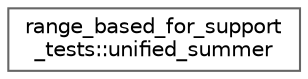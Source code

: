 digraph "类继承关系图"
{
 // LATEX_PDF_SIZE
  bgcolor="transparent";
  edge [fontname=Helvetica,fontsize=10,labelfontname=Helvetica,labelfontsize=10];
  node [fontname=Helvetica,fontsize=10,shape=box,height=0.2,width=0.4];
  rankdir="LR";
  Node0 [id="Node000000",label="range_based_for_support\l_tests::unified_summer",height=0.2,width=0.4,color="grey40", fillcolor="white", style="filled",URL="$structrange__based__for__support__tests_1_1unified__summer.html",tooltip=" "];
}
